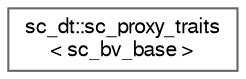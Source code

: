digraph "Graphical Class Hierarchy"
{
 // LATEX_PDF_SIZE
  bgcolor="transparent";
  edge [fontname=FreeSans,fontsize=10,labelfontname=FreeSans,labelfontsize=10];
  node [fontname=FreeSans,fontsize=10,shape=box,height=0.2,width=0.4];
  rankdir="LR";
  Node0 [id="Node000000",label="sc_dt::sc_proxy_traits\l\< sc_bv_base \>",height=0.2,width=0.4,color="grey40", fillcolor="white", style="filled",URL="$a01633.html",tooltip=" "];
}
